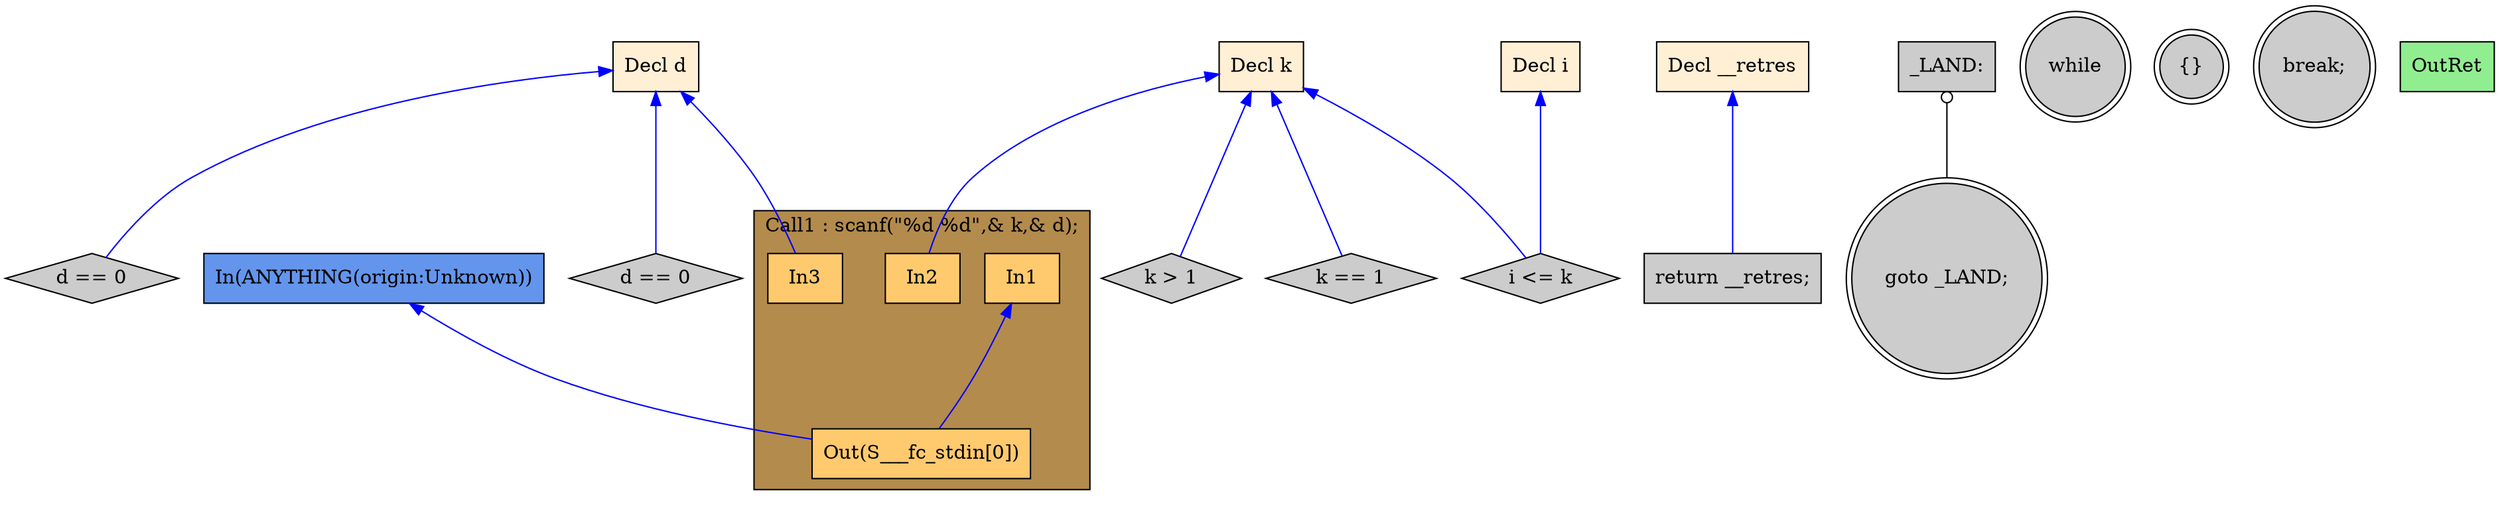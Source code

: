 digraph G {
  rankdir=TB;
  node [style="filled", ];
  2 [label="Decl k", fillcolor="#FFEFD5", shape=box, ];
  3 [label="Decl d", fillcolor="#FFEFD5", shape=box, ];
  4 [label="Decl i", fillcolor="#FFEFD5", shape=box, ];
  5 [label="Decl __retres", fillcolor="#FFEFD5", shape=box, ];
  7 [label="In1", fillcolor="#FFCA6E", shape=box, ];
  8 [label="In2", fillcolor="#FFCA6E", shape=box, ];
  9 [label="In3", fillcolor="#FFCA6E", shape=box, ];
  10 [label="Out(S___fc_stdin[0])", fillcolor="#FFCA6E", shape=box, ];
  11 [label="d == 0", fillcolor="#CCCCCC", shape=diamond, ];
  12 [label="k == 1", fillcolor="#CCCCCC", shape=diamond, ];
  13 [label="goto _LAND;", fillcolor="#CCCCCC", shape=doublecircle, ];
  14 [label="_LAND:", fillcolor="#CCCCCC", shape=box, ];
  15 [label="d == 0", fillcolor="#CCCCCC", shape=diamond, ];
  16 [label="k > 1", fillcolor="#CCCCCC", shape=diamond, ];
  17 [label="while", fillcolor="#CCCCCC", shape=doublecircle, ];
  18 [label="i <= k", fillcolor="#CCCCCC", shape=diamond, ];
  19 [label="{}", fillcolor="#CCCCCC", shape=doublecircle, ];
  20 [label="break;", fillcolor="#CCCCCC", shape=doublecircle, ];
  21 [label="return __retres;", fillcolor="#CCCCCC", shape=box, ];
  22 [label="OutRet", fillcolor="#90EE90", shape=box, ];
  23 [label="In(ANYTHING(origin:Unknown))", fillcolor="#6495ED", shape=box, ];
  
  subgraph cluster_Call1 { label="Call1 : scanf(\"%d %d\",& k,& d);";
                           fillcolor="#B38B4D"; style="filled"; 10;9;8;7;
     };
  
  edge [dir=back, ];
  2 -> 8 [color="#0000FF", ];
  3 -> 9 [color="#0000FF", ];
  7 -> 10 [color="#0000FF", ];
  23 -> 10 [color="#0000FF", ];
  3 -> 11 [color="#0000FF", ];
  2 -> 12 [color="#0000FF", ];
  14 -> 13 [color="#000000", arrowtail=odot, ];
  3 -> 15 [color="#0000FF", ];
  2 -> 16 [color="#0000FF", ];
  2 -> 18 [color="#0000FF", ];
  4 -> 18 [color="#0000FF", ];
  5 -> 21 [color="#0000FF", ];
  
  }
